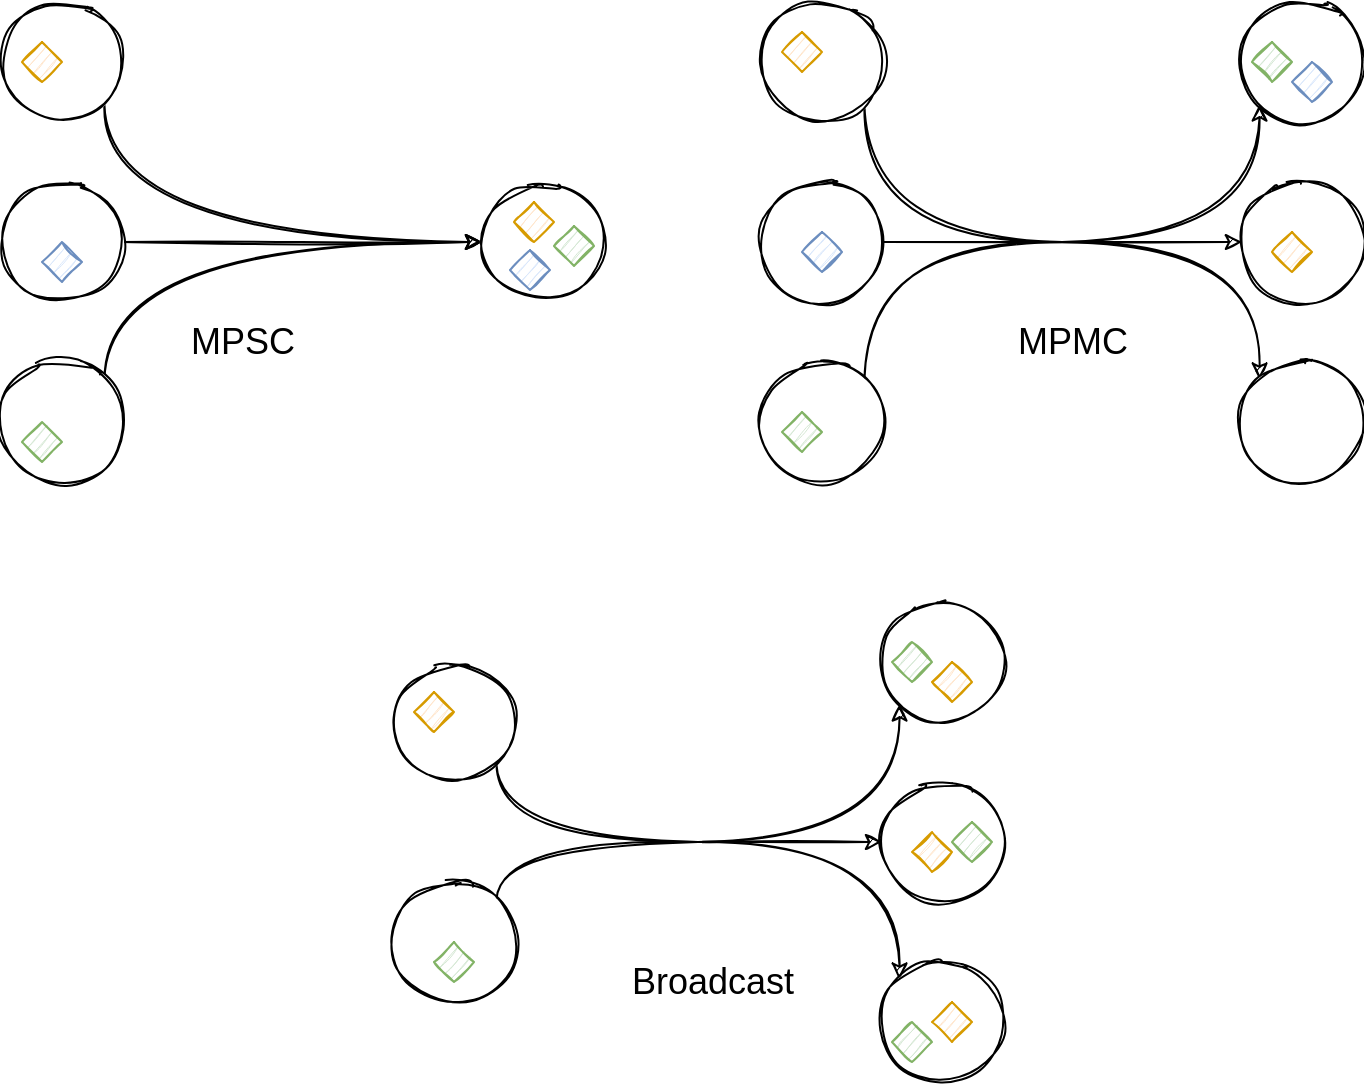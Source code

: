 <mxfile version="17.2.4" type="device"><diagram id="gFYQQMeyCwHoYEenmA_U" name="第 1 页"><mxGraphModel dx="1060" dy="892" grid="1" gridSize="10" guides="1" tooltips="1" connect="1" arrows="1" fold="1" page="1" pageScale="1" pageWidth="827" pageHeight="1169" math="0" shadow="0"><root><mxCell id="0"/><mxCell id="1" parent="0"/><mxCell id="PPNYdFk2-ac1aA8iQwLg-13" style="edgeStyle=orthogonalEdgeStyle;curved=1;rounded=0;sketch=1;orthogonalLoop=1;jettySize=auto;html=1;exitX=1;exitY=1;exitDx=0;exitDy=0;entryX=0;entryY=0.5;entryDx=0;entryDy=0;elbow=vertical;" edge="1" parent="1" source="PPNYdFk2-ac1aA8iQwLg-8" target="PPNYdFk2-ac1aA8iQwLg-12"><mxGeometry relative="1" as="geometry"><Array as="points"><mxPoint x="141" y="610"/></Array></mxGeometry></mxCell><mxCell id="PPNYdFk2-ac1aA8iQwLg-8" value="" style="ellipse;whiteSpace=wrap;html=1;aspect=fixed;shadow=0;glass=0;sketch=1;" vertex="1" parent="1"><mxGeometry x="90" y="490" width="60" height="60" as="geometry"/></mxCell><mxCell id="PPNYdFk2-ac1aA8iQwLg-14" style="edgeStyle=orthogonalEdgeStyle;curved=1;rounded=0;sketch=1;orthogonalLoop=1;jettySize=auto;html=1;exitX=1;exitY=0.5;exitDx=0;exitDy=0;elbow=vertical;" edge="1" parent="1" source="PPNYdFk2-ac1aA8iQwLg-9"><mxGeometry relative="1" as="geometry"><mxPoint x="330" y="610" as="targetPoint"/></mxGeometry></mxCell><mxCell id="PPNYdFk2-ac1aA8iQwLg-9" value="" style="ellipse;whiteSpace=wrap;html=1;aspect=fixed;shadow=0;glass=0;sketch=1;" vertex="1" parent="1"><mxGeometry x="90" y="580" width="60" height="60" as="geometry"/></mxCell><mxCell id="PPNYdFk2-ac1aA8iQwLg-15" style="edgeStyle=orthogonalEdgeStyle;curved=1;rounded=0;sketch=1;orthogonalLoop=1;jettySize=auto;html=1;exitX=1;exitY=0;exitDx=0;exitDy=0;elbow=vertical;" edge="1" parent="1" source="PPNYdFk2-ac1aA8iQwLg-10"><mxGeometry relative="1" as="geometry"><mxPoint x="330" y="610" as="targetPoint"/><Array as="points"><mxPoint x="141" y="610"/></Array></mxGeometry></mxCell><mxCell id="PPNYdFk2-ac1aA8iQwLg-10" value="" style="ellipse;whiteSpace=wrap;html=1;aspect=fixed;shadow=0;glass=0;sketch=1;" vertex="1" parent="1"><mxGeometry x="90" y="670" width="60" height="60" as="geometry"/></mxCell><mxCell id="PPNYdFk2-ac1aA8iQwLg-12" value="" style="ellipse;whiteSpace=wrap;html=1;aspect=fixed;shadow=0;glass=0;sketch=1;" vertex="1" parent="1"><mxGeometry x="330" y="580" width="60" height="60" as="geometry"/></mxCell><mxCell id="PPNYdFk2-ac1aA8iQwLg-16" style="edgeStyle=orthogonalEdgeStyle;curved=1;rounded=0;sketch=1;orthogonalLoop=1;jettySize=auto;html=1;exitX=1;exitY=1;exitDx=0;exitDy=0;entryX=0;entryY=0;entryDx=0;entryDy=0;elbow=vertical;" edge="1" source="PPNYdFk2-ac1aA8iQwLg-17" target="PPNYdFk2-ac1aA8iQwLg-25" parent="1"><mxGeometry relative="1" as="geometry"><Array as="points"><mxPoint x="521" y="610"/><mxPoint x="719" y="610"/></Array></mxGeometry></mxCell><mxCell id="PPNYdFk2-ac1aA8iQwLg-17" value="" style="ellipse;whiteSpace=wrap;html=1;aspect=fixed;shadow=0;glass=0;sketch=1;" vertex="1" parent="1"><mxGeometry x="470" y="490" width="60" height="60" as="geometry"/></mxCell><mxCell id="PPNYdFk2-ac1aA8iQwLg-18" style="edgeStyle=orthogonalEdgeStyle;curved=1;rounded=0;sketch=1;orthogonalLoop=1;jettySize=auto;html=1;exitX=1;exitY=0.5;exitDx=0;exitDy=0;elbow=vertical;" edge="1" source="PPNYdFk2-ac1aA8iQwLg-19" parent="1"><mxGeometry relative="1" as="geometry"><mxPoint x="710" y="610" as="targetPoint"/></mxGeometry></mxCell><mxCell id="PPNYdFk2-ac1aA8iQwLg-19" value="" style="ellipse;whiteSpace=wrap;html=1;aspect=fixed;shadow=0;glass=0;sketch=1;" vertex="1" parent="1"><mxGeometry x="470" y="580" width="60" height="60" as="geometry"/></mxCell><mxCell id="PPNYdFk2-ac1aA8iQwLg-20" style="edgeStyle=orthogonalEdgeStyle;curved=1;rounded=0;sketch=1;orthogonalLoop=1;jettySize=auto;html=1;exitX=1;exitY=0;exitDx=0;exitDy=0;elbow=vertical;entryX=0;entryY=1;entryDx=0;entryDy=0;" edge="1" source="PPNYdFk2-ac1aA8iQwLg-21" parent="1" target="PPNYdFk2-ac1aA8iQwLg-23"><mxGeometry relative="1" as="geometry"><mxPoint x="710" y="610" as="targetPoint"/><Array as="points"><mxPoint x="521" y="610"/><mxPoint x="719" y="610"/></Array></mxGeometry></mxCell><mxCell id="PPNYdFk2-ac1aA8iQwLg-21" value="" style="ellipse;whiteSpace=wrap;html=1;aspect=fixed;shadow=0;glass=0;sketch=1;" vertex="1" parent="1"><mxGeometry x="470" y="670" width="60" height="60" as="geometry"/></mxCell><mxCell id="PPNYdFk2-ac1aA8iQwLg-22" value="" style="ellipse;whiteSpace=wrap;html=1;aspect=fixed;shadow=0;glass=0;sketch=1;" vertex="1" parent="1"><mxGeometry x="710" y="580" width="60" height="60" as="geometry"/></mxCell><mxCell id="PPNYdFk2-ac1aA8iQwLg-23" value="" style="ellipse;whiteSpace=wrap;html=1;aspect=fixed;shadow=0;glass=0;sketch=1;" vertex="1" parent="1"><mxGeometry x="710" y="490" width="60" height="60" as="geometry"/></mxCell><mxCell id="PPNYdFk2-ac1aA8iQwLg-25" value="" style="ellipse;whiteSpace=wrap;html=1;aspect=fixed;shadow=0;glass=0;sketch=1;" vertex="1" parent="1"><mxGeometry x="710" y="670" width="60" height="60" as="geometry"/></mxCell><mxCell id="PPNYdFk2-ac1aA8iQwLg-26" value="" style="rhombus;whiteSpace=wrap;html=1;shadow=0;glass=0;sketch=1;fillColor=#ffe6cc;strokeColor=#d79b00;" vertex="1" parent="1"><mxGeometry x="100" y="510" width="20" height="20" as="geometry"/></mxCell><mxCell id="PPNYdFk2-ac1aA8iQwLg-27" value="" style="rhombus;whiteSpace=wrap;html=1;shadow=0;glass=0;sketch=1;fillColor=#dae8fc;strokeColor=#6c8ebf;" vertex="1" parent="1"><mxGeometry x="110" y="610" width="20" height="20" as="geometry"/></mxCell><mxCell id="PPNYdFk2-ac1aA8iQwLg-28" value="" style="rhombus;whiteSpace=wrap;html=1;shadow=0;glass=0;sketch=1;fillColor=#d5e8d4;strokeColor=#82b366;" vertex="1" parent="1"><mxGeometry x="100" y="700" width="20" height="20" as="geometry"/></mxCell><mxCell id="PPNYdFk2-ac1aA8iQwLg-29" value="" style="rhombus;whiteSpace=wrap;html=1;shadow=0;glass=0;sketch=1;fillColor=#d5e8d4;strokeColor=#82b366;" vertex="1" parent="1"><mxGeometry x="366" y="602" width="20" height="20" as="geometry"/></mxCell><mxCell id="PPNYdFk2-ac1aA8iQwLg-34" value="" style="rhombus;whiteSpace=wrap;html=1;shadow=0;glass=0;sketch=1;fillColor=#dae8fc;strokeColor=#6c8ebf;" vertex="1" parent="1"><mxGeometry x="344" y="614" width="20" height="20" as="geometry"/></mxCell><mxCell id="PPNYdFk2-ac1aA8iQwLg-37" value="" style="rhombus;whiteSpace=wrap;html=1;shadow=0;glass=0;sketch=1;fillColor=#ffe6cc;strokeColor=#d79b00;" vertex="1" parent="1"><mxGeometry x="346" y="590" width="20" height="20" as="geometry"/></mxCell><mxCell id="PPNYdFk2-ac1aA8iQwLg-38" value="" style="rhombus;whiteSpace=wrap;html=1;shadow=0;glass=0;sketch=1;fillColor=#d5e8d4;strokeColor=#82b366;" vertex="1" parent="1"><mxGeometry x="480" y="695" width="20" height="20" as="geometry"/></mxCell><mxCell id="PPNYdFk2-ac1aA8iQwLg-39" value="" style="rhombus;whiteSpace=wrap;html=1;shadow=0;glass=0;sketch=1;fillColor=#dae8fc;strokeColor=#6c8ebf;" vertex="1" parent="1"><mxGeometry x="490" y="605" width="20" height="20" as="geometry"/></mxCell><mxCell id="PPNYdFk2-ac1aA8iQwLg-40" value="" style="rhombus;whiteSpace=wrap;html=1;shadow=0;glass=0;sketch=1;fillColor=#ffe6cc;strokeColor=#d79b00;" vertex="1" parent="1"><mxGeometry x="480" y="505" width="20" height="20" as="geometry"/></mxCell><mxCell id="PPNYdFk2-ac1aA8iQwLg-41" value="" style="rhombus;whiteSpace=wrap;html=1;shadow=0;glass=0;sketch=1;fillColor=#d5e8d4;strokeColor=#82b366;" vertex="1" parent="1"><mxGeometry x="715" y="510" width="20" height="20" as="geometry"/></mxCell><mxCell id="PPNYdFk2-ac1aA8iQwLg-42" value="" style="rhombus;whiteSpace=wrap;html=1;shadow=0;glass=0;sketch=1;fillColor=#dae8fc;strokeColor=#6c8ebf;" vertex="1" parent="1"><mxGeometry x="735" y="520" width="20" height="20" as="geometry"/></mxCell><mxCell id="PPNYdFk2-ac1aA8iQwLg-43" value="" style="rhombus;whiteSpace=wrap;html=1;shadow=0;glass=0;sketch=1;fillColor=#ffe6cc;strokeColor=#d79b00;" vertex="1" parent="1"><mxGeometry x="725" y="605" width="20" height="20" as="geometry"/></mxCell><mxCell id="PPNYdFk2-ac1aA8iQwLg-44" style="edgeStyle=orthogonalEdgeStyle;curved=1;rounded=0;sketch=1;orthogonalLoop=1;jettySize=auto;html=1;exitX=1;exitY=1;exitDx=0;exitDy=0;entryX=0;entryY=0;entryDx=0;entryDy=0;elbow=vertical;" edge="1" source="PPNYdFk2-ac1aA8iQwLg-45" target="PPNYdFk2-ac1aA8iQwLg-52" parent="1"><mxGeometry relative="1" as="geometry"><Array as="points"><mxPoint x="337" y="910"/><mxPoint x="539" y="910"/></Array></mxGeometry></mxCell><mxCell id="PPNYdFk2-ac1aA8iQwLg-45" value="" style="ellipse;whiteSpace=wrap;html=1;aspect=fixed;shadow=0;glass=0;sketch=1;" vertex="1" parent="1"><mxGeometry x="286" y="820" width="60" height="60" as="geometry"/></mxCell><mxCell id="PPNYdFk2-ac1aA8iQwLg-46" style="edgeStyle=orthogonalEdgeStyle;curved=1;rounded=0;sketch=1;orthogonalLoop=1;jettySize=auto;html=1;elbow=vertical;" edge="1" parent="1"><mxGeometry relative="1" as="geometry"><mxPoint x="530" y="910" as="targetPoint"/><mxPoint x="440" y="910" as="sourcePoint"/></mxGeometry></mxCell><mxCell id="PPNYdFk2-ac1aA8iQwLg-48" style="edgeStyle=orthogonalEdgeStyle;curved=1;rounded=0;sketch=1;orthogonalLoop=1;jettySize=auto;html=1;exitX=1;exitY=0;exitDx=0;exitDy=0;elbow=vertical;entryX=0;entryY=1;entryDx=0;entryDy=0;" edge="1" source="PPNYdFk2-ac1aA8iQwLg-49" target="PPNYdFk2-ac1aA8iQwLg-51" parent="1"><mxGeometry relative="1" as="geometry"><mxPoint x="530" y="910" as="targetPoint"/><Array as="points"><mxPoint x="337" y="910"/><mxPoint x="539" y="910"/></Array></mxGeometry></mxCell><mxCell id="PPNYdFk2-ac1aA8iQwLg-49" value="" style="ellipse;whiteSpace=wrap;html=1;aspect=fixed;shadow=0;glass=0;sketch=1;" vertex="1" parent="1"><mxGeometry x="286" y="930" width="60" height="60" as="geometry"/></mxCell><mxCell id="PPNYdFk2-ac1aA8iQwLg-50" value="" style="ellipse;whiteSpace=wrap;html=1;aspect=fixed;shadow=0;glass=0;sketch=1;" vertex="1" parent="1"><mxGeometry x="530" y="880" width="60" height="60" as="geometry"/></mxCell><mxCell id="PPNYdFk2-ac1aA8iQwLg-51" value="" style="ellipse;whiteSpace=wrap;html=1;aspect=fixed;shadow=0;glass=0;sketch=1;" vertex="1" parent="1"><mxGeometry x="530" y="790" width="60" height="60" as="geometry"/></mxCell><mxCell id="PPNYdFk2-ac1aA8iQwLg-52" value="" style="ellipse;whiteSpace=wrap;html=1;aspect=fixed;shadow=0;glass=0;sketch=1;" vertex="1" parent="1"><mxGeometry x="530" y="970" width="60" height="60" as="geometry"/></mxCell><mxCell id="PPNYdFk2-ac1aA8iQwLg-53" value="" style="rhombus;whiteSpace=wrap;html=1;shadow=0;glass=0;sketch=1;fillColor=#d5e8d4;strokeColor=#82b366;" vertex="1" parent="1"><mxGeometry x="306" y="960" width="20" height="20" as="geometry"/></mxCell><mxCell id="PPNYdFk2-ac1aA8iQwLg-55" value="" style="rhombus;whiteSpace=wrap;html=1;shadow=0;glass=0;sketch=1;fillColor=#ffe6cc;strokeColor=#d79b00;" vertex="1" parent="1"><mxGeometry x="296" y="835" width="20" height="20" as="geometry"/></mxCell><mxCell id="PPNYdFk2-ac1aA8iQwLg-56" value="" style="rhombus;whiteSpace=wrap;html=1;shadow=0;glass=0;sketch=1;fillColor=#d5e8d4;strokeColor=#82b366;" vertex="1" parent="1"><mxGeometry x="535" y="810" width="20" height="20" as="geometry"/></mxCell><mxCell id="PPNYdFk2-ac1aA8iQwLg-58" value="" style="rhombus;whiteSpace=wrap;html=1;shadow=0;glass=0;sketch=1;fillColor=#ffe6cc;strokeColor=#d79b00;" vertex="1" parent="1"><mxGeometry x="545" y="905" width="20" height="20" as="geometry"/></mxCell><mxCell id="PPNYdFk2-ac1aA8iQwLg-59" value="" style="rhombus;whiteSpace=wrap;html=1;shadow=0;glass=0;sketch=1;fillColor=#ffe6cc;strokeColor=#d79b00;" vertex="1" parent="1"><mxGeometry x="555" y="820" width="20" height="20" as="geometry"/></mxCell><mxCell id="PPNYdFk2-ac1aA8iQwLg-60" value="" style="rhombus;whiteSpace=wrap;html=1;shadow=0;glass=0;sketch=1;fillColor=#ffe6cc;strokeColor=#d79b00;" vertex="1" parent="1"><mxGeometry x="555" y="990" width="20" height="20" as="geometry"/></mxCell><mxCell id="PPNYdFk2-ac1aA8iQwLg-61" value="" style="rhombus;whiteSpace=wrap;html=1;shadow=0;glass=0;sketch=1;fillColor=#d5e8d4;strokeColor=#82b366;" vertex="1" parent="1"><mxGeometry x="565" y="900" width="20" height="20" as="geometry"/></mxCell><mxCell id="PPNYdFk2-ac1aA8iQwLg-62" value="" style="rhombus;whiteSpace=wrap;html=1;shadow=0;glass=0;sketch=1;fillColor=#d5e8d4;strokeColor=#82b366;" vertex="1" parent="1"><mxGeometry x="535" y="1000" width="20" height="20" as="geometry"/></mxCell><mxCell id="PPNYdFk2-ac1aA8iQwLg-63" value="MPSC" style="text;html=1;align=center;verticalAlign=middle;resizable=0;points=[];autosize=1;strokeColor=none;fillColor=none;fontSize=18;" vertex="1" parent="1"><mxGeometry x="175" y="645" width="70" height="30" as="geometry"/></mxCell><mxCell id="PPNYdFk2-ac1aA8iQwLg-64" value="MPMC" style="text;html=1;align=center;verticalAlign=middle;resizable=0;points=[];autosize=1;strokeColor=none;fillColor=none;fontSize=18;" vertex="1" parent="1"><mxGeometry x="590" y="645" width="70" height="30" as="geometry"/></mxCell><mxCell id="PPNYdFk2-ac1aA8iQwLg-65" value="Broadcast" style="text;html=1;align=center;verticalAlign=middle;resizable=0;points=[];autosize=1;strokeColor=none;fillColor=none;fontSize=18;" vertex="1" parent="1"><mxGeometry x="395" y="965" width="100" height="30" as="geometry"/></mxCell></root></mxGraphModel></diagram></mxfile>